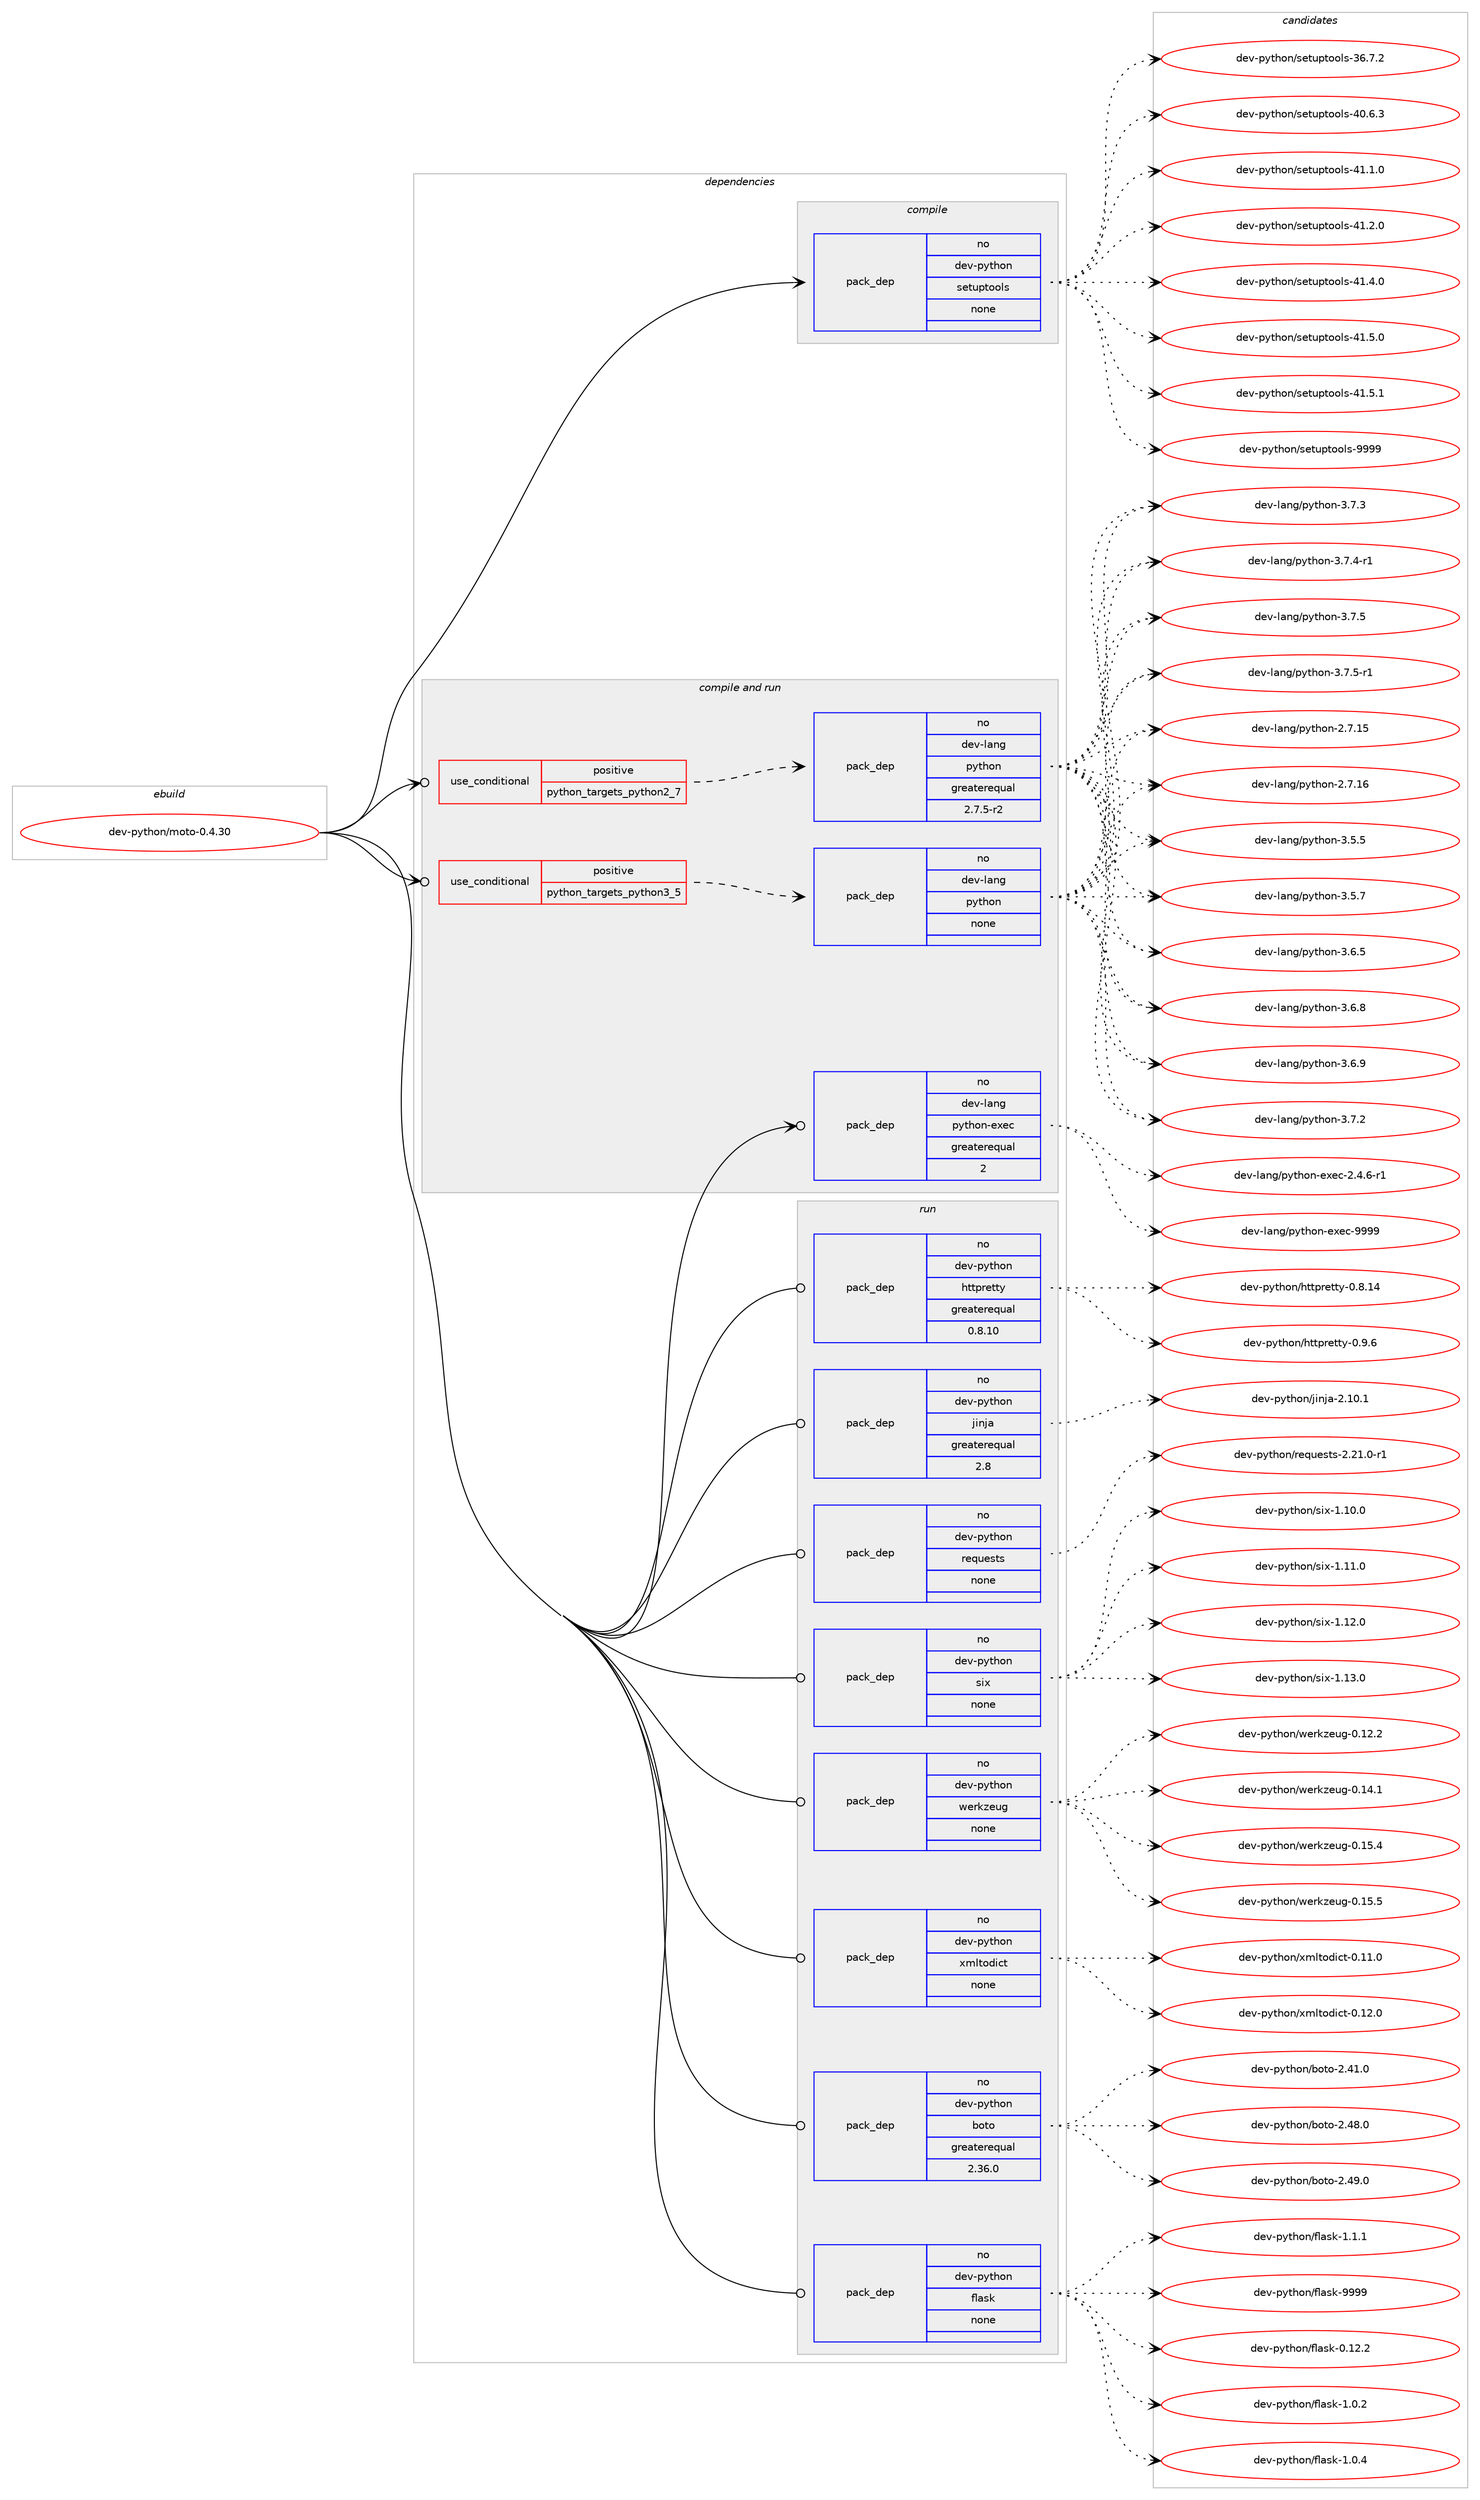 digraph prolog {

# *************
# Graph options
# *************

newrank=true;
concentrate=true;
compound=true;
graph [rankdir=LR,fontname=Helvetica,fontsize=10,ranksep=1.5];#, ranksep=2.5, nodesep=0.2];
edge  [arrowhead=vee];
node  [fontname=Helvetica,fontsize=10];

# **********
# The ebuild
# **********

subgraph cluster_leftcol {
color=gray;
rank=same;
label=<<i>ebuild</i>>;
id [label="dev-python/moto-0.4.30", color=red, width=4, href="../dev-python/moto-0.4.30.svg"];
}

# ****************
# The dependencies
# ****************

subgraph cluster_midcol {
color=gray;
label=<<i>dependencies</i>>;
subgraph cluster_compile {
fillcolor="#eeeeee";
style=filled;
label=<<i>compile</i>>;
subgraph pack460544 {
dependency615012 [label=<<TABLE BORDER="0" CELLBORDER="1" CELLSPACING="0" CELLPADDING="4" WIDTH="220"><TR><TD ROWSPAN="6" CELLPADDING="30">pack_dep</TD></TR><TR><TD WIDTH="110">no</TD></TR><TR><TD>dev-python</TD></TR><TR><TD>setuptools</TD></TR><TR><TD>none</TD></TR><TR><TD></TD></TR></TABLE>>, shape=none, color=blue];
}
id:e -> dependency615012:w [weight=20,style="solid",arrowhead="vee"];
}
subgraph cluster_compileandrun {
fillcolor="#eeeeee";
style=filled;
label=<<i>compile and run</i>>;
subgraph cond142663 {
dependency615013 [label=<<TABLE BORDER="0" CELLBORDER="1" CELLSPACING="0" CELLPADDING="4"><TR><TD ROWSPAN="3" CELLPADDING="10">use_conditional</TD></TR><TR><TD>positive</TD></TR><TR><TD>python_targets_python2_7</TD></TR></TABLE>>, shape=none, color=red];
subgraph pack460545 {
dependency615014 [label=<<TABLE BORDER="0" CELLBORDER="1" CELLSPACING="0" CELLPADDING="4" WIDTH="220"><TR><TD ROWSPAN="6" CELLPADDING="30">pack_dep</TD></TR><TR><TD WIDTH="110">no</TD></TR><TR><TD>dev-lang</TD></TR><TR><TD>python</TD></TR><TR><TD>greaterequal</TD></TR><TR><TD>2.7.5-r2</TD></TR></TABLE>>, shape=none, color=blue];
}
dependency615013:e -> dependency615014:w [weight=20,style="dashed",arrowhead="vee"];
}
id:e -> dependency615013:w [weight=20,style="solid",arrowhead="odotvee"];
subgraph cond142664 {
dependency615015 [label=<<TABLE BORDER="0" CELLBORDER="1" CELLSPACING="0" CELLPADDING="4"><TR><TD ROWSPAN="3" CELLPADDING="10">use_conditional</TD></TR><TR><TD>positive</TD></TR><TR><TD>python_targets_python3_5</TD></TR></TABLE>>, shape=none, color=red];
subgraph pack460546 {
dependency615016 [label=<<TABLE BORDER="0" CELLBORDER="1" CELLSPACING="0" CELLPADDING="4" WIDTH="220"><TR><TD ROWSPAN="6" CELLPADDING="30">pack_dep</TD></TR><TR><TD WIDTH="110">no</TD></TR><TR><TD>dev-lang</TD></TR><TR><TD>python</TD></TR><TR><TD>none</TD></TR><TR><TD></TD></TR></TABLE>>, shape=none, color=blue];
}
dependency615015:e -> dependency615016:w [weight=20,style="dashed",arrowhead="vee"];
}
id:e -> dependency615015:w [weight=20,style="solid",arrowhead="odotvee"];
subgraph pack460547 {
dependency615017 [label=<<TABLE BORDER="0" CELLBORDER="1" CELLSPACING="0" CELLPADDING="4" WIDTH="220"><TR><TD ROWSPAN="6" CELLPADDING="30">pack_dep</TD></TR><TR><TD WIDTH="110">no</TD></TR><TR><TD>dev-lang</TD></TR><TR><TD>python-exec</TD></TR><TR><TD>greaterequal</TD></TR><TR><TD>2</TD></TR></TABLE>>, shape=none, color=blue];
}
id:e -> dependency615017:w [weight=20,style="solid",arrowhead="odotvee"];
}
subgraph cluster_run {
fillcolor="#eeeeee";
style=filled;
label=<<i>run</i>>;
subgraph pack460548 {
dependency615018 [label=<<TABLE BORDER="0" CELLBORDER="1" CELLSPACING="0" CELLPADDING="4" WIDTH="220"><TR><TD ROWSPAN="6" CELLPADDING="30">pack_dep</TD></TR><TR><TD WIDTH="110">no</TD></TR><TR><TD>dev-python</TD></TR><TR><TD>boto</TD></TR><TR><TD>greaterequal</TD></TR><TR><TD>2.36.0</TD></TR></TABLE>>, shape=none, color=blue];
}
id:e -> dependency615018:w [weight=20,style="solid",arrowhead="odot"];
subgraph pack460549 {
dependency615019 [label=<<TABLE BORDER="0" CELLBORDER="1" CELLSPACING="0" CELLPADDING="4" WIDTH="220"><TR><TD ROWSPAN="6" CELLPADDING="30">pack_dep</TD></TR><TR><TD WIDTH="110">no</TD></TR><TR><TD>dev-python</TD></TR><TR><TD>flask</TD></TR><TR><TD>none</TD></TR><TR><TD></TD></TR></TABLE>>, shape=none, color=blue];
}
id:e -> dependency615019:w [weight=20,style="solid",arrowhead="odot"];
subgraph pack460550 {
dependency615020 [label=<<TABLE BORDER="0" CELLBORDER="1" CELLSPACING="0" CELLPADDING="4" WIDTH="220"><TR><TD ROWSPAN="6" CELLPADDING="30">pack_dep</TD></TR><TR><TD WIDTH="110">no</TD></TR><TR><TD>dev-python</TD></TR><TR><TD>httpretty</TD></TR><TR><TD>greaterequal</TD></TR><TR><TD>0.8.10</TD></TR></TABLE>>, shape=none, color=blue];
}
id:e -> dependency615020:w [weight=20,style="solid",arrowhead="odot"];
subgraph pack460551 {
dependency615021 [label=<<TABLE BORDER="0" CELLBORDER="1" CELLSPACING="0" CELLPADDING="4" WIDTH="220"><TR><TD ROWSPAN="6" CELLPADDING="30">pack_dep</TD></TR><TR><TD WIDTH="110">no</TD></TR><TR><TD>dev-python</TD></TR><TR><TD>jinja</TD></TR><TR><TD>greaterequal</TD></TR><TR><TD>2.8</TD></TR></TABLE>>, shape=none, color=blue];
}
id:e -> dependency615021:w [weight=20,style="solid",arrowhead="odot"];
subgraph pack460552 {
dependency615022 [label=<<TABLE BORDER="0" CELLBORDER="1" CELLSPACING="0" CELLPADDING="4" WIDTH="220"><TR><TD ROWSPAN="6" CELLPADDING="30">pack_dep</TD></TR><TR><TD WIDTH="110">no</TD></TR><TR><TD>dev-python</TD></TR><TR><TD>requests</TD></TR><TR><TD>none</TD></TR><TR><TD></TD></TR></TABLE>>, shape=none, color=blue];
}
id:e -> dependency615022:w [weight=20,style="solid",arrowhead="odot"];
subgraph pack460553 {
dependency615023 [label=<<TABLE BORDER="0" CELLBORDER="1" CELLSPACING="0" CELLPADDING="4" WIDTH="220"><TR><TD ROWSPAN="6" CELLPADDING="30">pack_dep</TD></TR><TR><TD WIDTH="110">no</TD></TR><TR><TD>dev-python</TD></TR><TR><TD>six</TD></TR><TR><TD>none</TD></TR><TR><TD></TD></TR></TABLE>>, shape=none, color=blue];
}
id:e -> dependency615023:w [weight=20,style="solid",arrowhead="odot"];
subgraph pack460554 {
dependency615024 [label=<<TABLE BORDER="0" CELLBORDER="1" CELLSPACING="0" CELLPADDING="4" WIDTH="220"><TR><TD ROWSPAN="6" CELLPADDING="30">pack_dep</TD></TR><TR><TD WIDTH="110">no</TD></TR><TR><TD>dev-python</TD></TR><TR><TD>werkzeug</TD></TR><TR><TD>none</TD></TR><TR><TD></TD></TR></TABLE>>, shape=none, color=blue];
}
id:e -> dependency615024:w [weight=20,style="solid",arrowhead="odot"];
subgraph pack460555 {
dependency615025 [label=<<TABLE BORDER="0" CELLBORDER="1" CELLSPACING="0" CELLPADDING="4" WIDTH="220"><TR><TD ROWSPAN="6" CELLPADDING="30">pack_dep</TD></TR><TR><TD WIDTH="110">no</TD></TR><TR><TD>dev-python</TD></TR><TR><TD>xmltodict</TD></TR><TR><TD>none</TD></TR><TR><TD></TD></TR></TABLE>>, shape=none, color=blue];
}
id:e -> dependency615025:w [weight=20,style="solid",arrowhead="odot"];
}
}

# **************
# The candidates
# **************

subgraph cluster_choices {
rank=same;
color=gray;
label=<<i>candidates</i>>;

subgraph choice460544 {
color=black;
nodesep=1;
choice100101118451121211161041111104711510111611711211611111110811545515446554650 [label="dev-python/setuptools-36.7.2", color=red, width=4,href="../dev-python/setuptools-36.7.2.svg"];
choice100101118451121211161041111104711510111611711211611111110811545524846544651 [label="dev-python/setuptools-40.6.3", color=red, width=4,href="../dev-python/setuptools-40.6.3.svg"];
choice100101118451121211161041111104711510111611711211611111110811545524946494648 [label="dev-python/setuptools-41.1.0", color=red, width=4,href="../dev-python/setuptools-41.1.0.svg"];
choice100101118451121211161041111104711510111611711211611111110811545524946504648 [label="dev-python/setuptools-41.2.0", color=red, width=4,href="../dev-python/setuptools-41.2.0.svg"];
choice100101118451121211161041111104711510111611711211611111110811545524946524648 [label="dev-python/setuptools-41.4.0", color=red, width=4,href="../dev-python/setuptools-41.4.0.svg"];
choice100101118451121211161041111104711510111611711211611111110811545524946534648 [label="dev-python/setuptools-41.5.0", color=red, width=4,href="../dev-python/setuptools-41.5.0.svg"];
choice100101118451121211161041111104711510111611711211611111110811545524946534649 [label="dev-python/setuptools-41.5.1", color=red, width=4,href="../dev-python/setuptools-41.5.1.svg"];
choice10010111845112121116104111110471151011161171121161111111081154557575757 [label="dev-python/setuptools-9999", color=red, width=4,href="../dev-python/setuptools-9999.svg"];
dependency615012:e -> choice100101118451121211161041111104711510111611711211611111110811545515446554650:w [style=dotted,weight="100"];
dependency615012:e -> choice100101118451121211161041111104711510111611711211611111110811545524846544651:w [style=dotted,weight="100"];
dependency615012:e -> choice100101118451121211161041111104711510111611711211611111110811545524946494648:w [style=dotted,weight="100"];
dependency615012:e -> choice100101118451121211161041111104711510111611711211611111110811545524946504648:w [style=dotted,weight="100"];
dependency615012:e -> choice100101118451121211161041111104711510111611711211611111110811545524946524648:w [style=dotted,weight="100"];
dependency615012:e -> choice100101118451121211161041111104711510111611711211611111110811545524946534648:w [style=dotted,weight="100"];
dependency615012:e -> choice100101118451121211161041111104711510111611711211611111110811545524946534649:w [style=dotted,weight="100"];
dependency615012:e -> choice10010111845112121116104111110471151011161171121161111111081154557575757:w [style=dotted,weight="100"];
}
subgraph choice460545 {
color=black;
nodesep=1;
choice10010111845108971101034711212111610411111045504655464953 [label="dev-lang/python-2.7.15", color=red, width=4,href="../dev-lang/python-2.7.15.svg"];
choice10010111845108971101034711212111610411111045504655464954 [label="dev-lang/python-2.7.16", color=red, width=4,href="../dev-lang/python-2.7.16.svg"];
choice100101118451089711010347112121116104111110455146534653 [label="dev-lang/python-3.5.5", color=red, width=4,href="../dev-lang/python-3.5.5.svg"];
choice100101118451089711010347112121116104111110455146534655 [label="dev-lang/python-3.5.7", color=red, width=4,href="../dev-lang/python-3.5.7.svg"];
choice100101118451089711010347112121116104111110455146544653 [label="dev-lang/python-3.6.5", color=red, width=4,href="../dev-lang/python-3.6.5.svg"];
choice100101118451089711010347112121116104111110455146544656 [label="dev-lang/python-3.6.8", color=red, width=4,href="../dev-lang/python-3.6.8.svg"];
choice100101118451089711010347112121116104111110455146544657 [label="dev-lang/python-3.6.9", color=red, width=4,href="../dev-lang/python-3.6.9.svg"];
choice100101118451089711010347112121116104111110455146554650 [label="dev-lang/python-3.7.2", color=red, width=4,href="../dev-lang/python-3.7.2.svg"];
choice100101118451089711010347112121116104111110455146554651 [label="dev-lang/python-3.7.3", color=red, width=4,href="../dev-lang/python-3.7.3.svg"];
choice1001011184510897110103471121211161041111104551465546524511449 [label="dev-lang/python-3.7.4-r1", color=red, width=4,href="../dev-lang/python-3.7.4-r1.svg"];
choice100101118451089711010347112121116104111110455146554653 [label="dev-lang/python-3.7.5", color=red, width=4,href="../dev-lang/python-3.7.5.svg"];
choice1001011184510897110103471121211161041111104551465546534511449 [label="dev-lang/python-3.7.5-r1", color=red, width=4,href="../dev-lang/python-3.7.5-r1.svg"];
dependency615014:e -> choice10010111845108971101034711212111610411111045504655464953:w [style=dotted,weight="100"];
dependency615014:e -> choice10010111845108971101034711212111610411111045504655464954:w [style=dotted,weight="100"];
dependency615014:e -> choice100101118451089711010347112121116104111110455146534653:w [style=dotted,weight="100"];
dependency615014:e -> choice100101118451089711010347112121116104111110455146534655:w [style=dotted,weight="100"];
dependency615014:e -> choice100101118451089711010347112121116104111110455146544653:w [style=dotted,weight="100"];
dependency615014:e -> choice100101118451089711010347112121116104111110455146544656:w [style=dotted,weight="100"];
dependency615014:e -> choice100101118451089711010347112121116104111110455146544657:w [style=dotted,weight="100"];
dependency615014:e -> choice100101118451089711010347112121116104111110455146554650:w [style=dotted,weight="100"];
dependency615014:e -> choice100101118451089711010347112121116104111110455146554651:w [style=dotted,weight="100"];
dependency615014:e -> choice1001011184510897110103471121211161041111104551465546524511449:w [style=dotted,weight="100"];
dependency615014:e -> choice100101118451089711010347112121116104111110455146554653:w [style=dotted,weight="100"];
dependency615014:e -> choice1001011184510897110103471121211161041111104551465546534511449:w [style=dotted,weight="100"];
}
subgraph choice460546 {
color=black;
nodesep=1;
choice10010111845108971101034711212111610411111045504655464953 [label="dev-lang/python-2.7.15", color=red, width=4,href="../dev-lang/python-2.7.15.svg"];
choice10010111845108971101034711212111610411111045504655464954 [label="dev-lang/python-2.7.16", color=red, width=4,href="../dev-lang/python-2.7.16.svg"];
choice100101118451089711010347112121116104111110455146534653 [label="dev-lang/python-3.5.5", color=red, width=4,href="../dev-lang/python-3.5.5.svg"];
choice100101118451089711010347112121116104111110455146534655 [label="dev-lang/python-3.5.7", color=red, width=4,href="../dev-lang/python-3.5.7.svg"];
choice100101118451089711010347112121116104111110455146544653 [label="dev-lang/python-3.6.5", color=red, width=4,href="../dev-lang/python-3.6.5.svg"];
choice100101118451089711010347112121116104111110455146544656 [label="dev-lang/python-3.6.8", color=red, width=4,href="../dev-lang/python-3.6.8.svg"];
choice100101118451089711010347112121116104111110455146544657 [label="dev-lang/python-3.6.9", color=red, width=4,href="../dev-lang/python-3.6.9.svg"];
choice100101118451089711010347112121116104111110455146554650 [label="dev-lang/python-3.7.2", color=red, width=4,href="../dev-lang/python-3.7.2.svg"];
choice100101118451089711010347112121116104111110455146554651 [label="dev-lang/python-3.7.3", color=red, width=4,href="../dev-lang/python-3.7.3.svg"];
choice1001011184510897110103471121211161041111104551465546524511449 [label="dev-lang/python-3.7.4-r1", color=red, width=4,href="../dev-lang/python-3.7.4-r1.svg"];
choice100101118451089711010347112121116104111110455146554653 [label="dev-lang/python-3.7.5", color=red, width=4,href="../dev-lang/python-3.7.5.svg"];
choice1001011184510897110103471121211161041111104551465546534511449 [label="dev-lang/python-3.7.5-r1", color=red, width=4,href="../dev-lang/python-3.7.5-r1.svg"];
dependency615016:e -> choice10010111845108971101034711212111610411111045504655464953:w [style=dotted,weight="100"];
dependency615016:e -> choice10010111845108971101034711212111610411111045504655464954:w [style=dotted,weight="100"];
dependency615016:e -> choice100101118451089711010347112121116104111110455146534653:w [style=dotted,weight="100"];
dependency615016:e -> choice100101118451089711010347112121116104111110455146534655:w [style=dotted,weight="100"];
dependency615016:e -> choice100101118451089711010347112121116104111110455146544653:w [style=dotted,weight="100"];
dependency615016:e -> choice100101118451089711010347112121116104111110455146544656:w [style=dotted,weight="100"];
dependency615016:e -> choice100101118451089711010347112121116104111110455146544657:w [style=dotted,weight="100"];
dependency615016:e -> choice100101118451089711010347112121116104111110455146554650:w [style=dotted,weight="100"];
dependency615016:e -> choice100101118451089711010347112121116104111110455146554651:w [style=dotted,weight="100"];
dependency615016:e -> choice1001011184510897110103471121211161041111104551465546524511449:w [style=dotted,weight="100"];
dependency615016:e -> choice100101118451089711010347112121116104111110455146554653:w [style=dotted,weight="100"];
dependency615016:e -> choice1001011184510897110103471121211161041111104551465546534511449:w [style=dotted,weight="100"];
}
subgraph choice460547 {
color=black;
nodesep=1;
choice10010111845108971101034711212111610411111045101120101994550465246544511449 [label="dev-lang/python-exec-2.4.6-r1", color=red, width=4,href="../dev-lang/python-exec-2.4.6-r1.svg"];
choice10010111845108971101034711212111610411111045101120101994557575757 [label="dev-lang/python-exec-9999", color=red, width=4,href="../dev-lang/python-exec-9999.svg"];
dependency615017:e -> choice10010111845108971101034711212111610411111045101120101994550465246544511449:w [style=dotted,weight="100"];
dependency615017:e -> choice10010111845108971101034711212111610411111045101120101994557575757:w [style=dotted,weight="100"];
}
subgraph choice460548 {
color=black;
nodesep=1;
choice10010111845112121116104111110479811111611145504652494648 [label="dev-python/boto-2.41.0", color=red, width=4,href="../dev-python/boto-2.41.0.svg"];
choice10010111845112121116104111110479811111611145504652564648 [label="dev-python/boto-2.48.0", color=red, width=4,href="../dev-python/boto-2.48.0.svg"];
choice10010111845112121116104111110479811111611145504652574648 [label="dev-python/boto-2.49.0", color=red, width=4,href="../dev-python/boto-2.49.0.svg"];
dependency615018:e -> choice10010111845112121116104111110479811111611145504652494648:w [style=dotted,weight="100"];
dependency615018:e -> choice10010111845112121116104111110479811111611145504652564648:w [style=dotted,weight="100"];
dependency615018:e -> choice10010111845112121116104111110479811111611145504652574648:w [style=dotted,weight="100"];
}
subgraph choice460549 {
color=black;
nodesep=1;
choice10010111845112121116104111110471021089711510745484649504650 [label="dev-python/flask-0.12.2", color=red, width=4,href="../dev-python/flask-0.12.2.svg"];
choice100101118451121211161041111104710210897115107454946484650 [label="dev-python/flask-1.0.2", color=red, width=4,href="../dev-python/flask-1.0.2.svg"];
choice100101118451121211161041111104710210897115107454946484652 [label="dev-python/flask-1.0.4", color=red, width=4,href="../dev-python/flask-1.0.4.svg"];
choice100101118451121211161041111104710210897115107454946494649 [label="dev-python/flask-1.1.1", color=red, width=4,href="../dev-python/flask-1.1.1.svg"];
choice1001011184511212111610411111047102108971151074557575757 [label="dev-python/flask-9999", color=red, width=4,href="../dev-python/flask-9999.svg"];
dependency615019:e -> choice10010111845112121116104111110471021089711510745484649504650:w [style=dotted,weight="100"];
dependency615019:e -> choice100101118451121211161041111104710210897115107454946484650:w [style=dotted,weight="100"];
dependency615019:e -> choice100101118451121211161041111104710210897115107454946484652:w [style=dotted,weight="100"];
dependency615019:e -> choice100101118451121211161041111104710210897115107454946494649:w [style=dotted,weight="100"];
dependency615019:e -> choice1001011184511212111610411111047102108971151074557575757:w [style=dotted,weight="100"];
}
subgraph choice460550 {
color=black;
nodesep=1;
choice100101118451121211161041111104710411611611211410111611612145484656464952 [label="dev-python/httpretty-0.8.14", color=red, width=4,href="../dev-python/httpretty-0.8.14.svg"];
choice1001011184511212111610411111047104116116112114101116116121454846574654 [label="dev-python/httpretty-0.9.6", color=red, width=4,href="../dev-python/httpretty-0.9.6.svg"];
dependency615020:e -> choice100101118451121211161041111104710411611611211410111611612145484656464952:w [style=dotted,weight="100"];
dependency615020:e -> choice1001011184511212111610411111047104116116112114101116116121454846574654:w [style=dotted,weight="100"];
}
subgraph choice460551 {
color=black;
nodesep=1;
choice10010111845112121116104111110471061051101069745504649484649 [label="dev-python/jinja-2.10.1", color=red, width=4,href="../dev-python/jinja-2.10.1.svg"];
dependency615021:e -> choice10010111845112121116104111110471061051101069745504649484649:w [style=dotted,weight="100"];
}
subgraph choice460552 {
color=black;
nodesep=1;
choice1001011184511212111610411111047114101113117101115116115455046504946484511449 [label="dev-python/requests-2.21.0-r1", color=red, width=4,href="../dev-python/requests-2.21.0-r1.svg"];
dependency615022:e -> choice1001011184511212111610411111047114101113117101115116115455046504946484511449:w [style=dotted,weight="100"];
}
subgraph choice460553 {
color=black;
nodesep=1;
choice100101118451121211161041111104711510512045494649484648 [label="dev-python/six-1.10.0", color=red, width=4,href="../dev-python/six-1.10.0.svg"];
choice100101118451121211161041111104711510512045494649494648 [label="dev-python/six-1.11.0", color=red, width=4,href="../dev-python/six-1.11.0.svg"];
choice100101118451121211161041111104711510512045494649504648 [label="dev-python/six-1.12.0", color=red, width=4,href="../dev-python/six-1.12.0.svg"];
choice100101118451121211161041111104711510512045494649514648 [label="dev-python/six-1.13.0", color=red, width=4,href="../dev-python/six-1.13.0.svg"];
dependency615023:e -> choice100101118451121211161041111104711510512045494649484648:w [style=dotted,weight="100"];
dependency615023:e -> choice100101118451121211161041111104711510512045494649494648:w [style=dotted,weight="100"];
dependency615023:e -> choice100101118451121211161041111104711510512045494649504648:w [style=dotted,weight="100"];
dependency615023:e -> choice100101118451121211161041111104711510512045494649514648:w [style=dotted,weight="100"];
}
subgraph choice460554 {
color=black;
nodesep=1;
choice100101118451121211161041111104711910111410712210111710345484649504650 [label="dev-python/werkzeug-0.12.2", color=red, width=4,href="../dev-python/werkzeug-0.12.2.svg"];
choice100101118451121211161041111104711910111410712210111710345484649524649 [label="dev-python/werkzeug-0.14.1", color=red, width=4,href="../dev-python/werkzeug-0.14.1.svg"];
choice100101118451121211161041111104711910111410712210111710345484649534652 [label="dev-python/werkzeug-0.15.4", color=red, width=4,href="../dev-python/werkzeug-0.15.4.svg"];
choice100101118451121211161041111104711910111410712210111710345484649534653 [label="dev-python/werkzeug-0.15.5", color=red, width=4,href="../dev-python/werkzeug-0.15.5.svg"];
dependency615024:e -> choice100101118451121211161041111104711910111410712210111710345484649504650:w [style=dotted,weight="100"];
dependency615024:e -> choice100101118451121211161041111104711910111410712210111710345484649524649:w [style=dotted,weight="100"];
dependency615024:e -> choice100101118451121211161041111104711910111410712210111710345484649534652:w [style=dotted,weight="100"];
dependency615024:e -> choice100101118451121211161041111104711910111410712210111710345484649534653:w [style=dotted,weight="100"];
}
subgraph choice460555 {
color=black;
nodesep=1;
choice10010111845112121116104111110471201091081161111001059911645484649494648 [label="dev-python/xmltodict-0.11.0", color=red, width=4,href="../dev-python/xmltodict-0.11.0.svg"];
choice10010111845112121116104111110471201091081161111001059911645484649504648 [label="dev-python/xmltodict-0.12.0", color=red, width=4,href="../dev-python/xmltodict-0.12.0.svg"];
dependency615025:e -> choice10010111845112121116104111110471201091081161111001059911645484649494648:w [style=dotted,weight="100"];
dependency615025:e -> choice10010111845112121116104111110471201091081161111001059911645484649504648:w [style=dotted,weight="100"];
}
}

}
